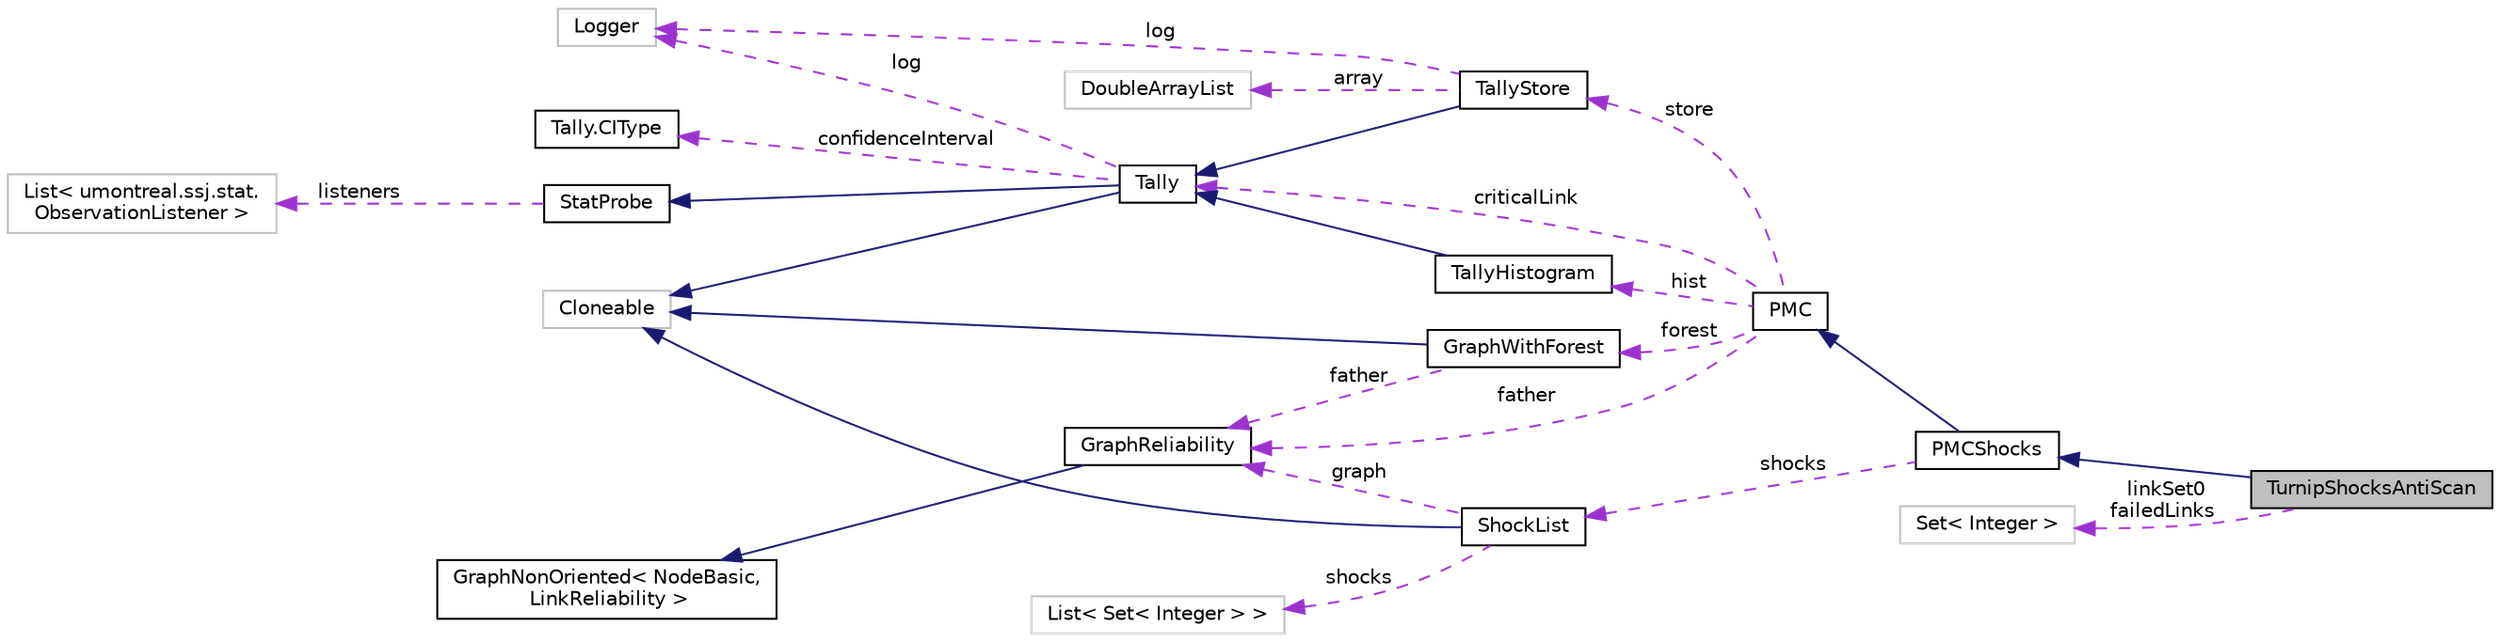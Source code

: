digraph "TurnipShocksAntiScan"
{
 // INTERACTIVE_SVG=YES
  bgcolor="transparent";
  edge [fontname="Helvetica",fontsize="10",labelfontname="Helvetica",labelfontsize="10"];
  node [fontname="Helvetica",fontsize="10",shape=record];
  rankdir="LR";
  Node4 [label="TurnipShocksAntiScan",height=0.2,width=0.4,color="black", fillcolor="grey75", style="filled", fontcolor="black"];
  Node5 -> Node4 [dir="back",color="midnightblue",fontsize="10",style="solid",fontname="Helvetica"];
  Node5 [label="PMCShocks",height=0.2,width=0.4,color="black",URL="$d1/df0/classumontreal_1_1ssj_1_1networks_1_1staticreliability_1_1PMCShocks.html",tooltip="This class implements the Permutation Monte Carlo method with shocks to estimate the reliability of a..."];
  Node6 -> Node5 [dir="back",color="midnightblue",fontsize="10",style="solid",fontname="Helvetica"];
  Node6 [label="PMC",height=0.2,width=0.4,color="black",URL="$dc/db6/classumontreal_1_1ssj_1_1networks_1_1staticreliability_1_1PMC.html",tooltip="This class implements the Permutation Monte Carlo method to estimate the reliability of a network..."];
  Node7 -> Node6 [dir="back",color="darkorchid3",fontsize="10",style="dashed",label=" forest" ,fontname="Helvetica"];
  Node7 [label="GraphWithForest",height=0.2,width=0.4,color="black",URL="$d9/dde/classumontreal_1_1ssj_1_1networks_1_1staticreliability_1_1GraphWithForest.html",tooltip="This class implements forest and trees. "];
  Node8 -> Node7 [dir="back",color="midnightblue",fontsize="10",style="solid",fontname="Helvetica"];
  Node8 [label="Cloneable",height=0.2,width=0.4,color="grey75"];
  Node9 -> Node7 [dir="back",color="darkorchid3",fontsize="10",style="dashed",label=" father" ,fontname="Helvetica"];
  Node9 [label="GraphReliability",height=0.2,width=0.4,color="black",URL="$d6/d99/classumontreal_1_1ssj_1_1networks_1_1GraphReliability.html",tooltip="This class implements a stochastic non-oriented weighted graph (a network). "];
  Node10 -> Node9 [dir="back",color="midnightblue",fontsize="10",style="solid",fontname="Helvetica"];
  Node10 [label="GraphNonOriented\< NodeBasic,\l LinkReliability \>",height=0.2,width=0.4,color="black",URL="$de/d62/classumontreal_1_1ssj_1_1networks_1_1GraphNonOriented.html"];
  Node11 -> Node6 [dir="back",color="darkorchid3",fontsize="10",style="dashed",label=" criticalLink" ,fontname="Helvetica"];
  Node11 [label="Tally",height=0.2,width=0.4,color="black",URL="$d8/d54/classumontreal_1_1ssj_1_1stat_1_1Tally.html",tooltip="A subclass of StatProbe. "];
  Node12 -> Node11 [dir="back",color="midnightblue",fontsize="10",style="solid",fontname="Helvetica"];
  Node12 [label="StatProbe",height=0.2,width=0.4,color="black",URL="$d5/d8e/classumontreal_1_1ssj_1_1stat_1_1StatProbe.html",tooltip="The objects of this class are statistical probes or collectors, which are elementary devices for coll..."];
  Node13 -> Node12 [dir="back",color="darkorchid3",fontsize="10",style="dashed",label=" listeners" ,fontname="Helvetica"];
  Node13 [label="List\< umontreal.ssj.stat.\lObservationListener \>",height=0.2,width=0.4,color="grey75"];
  Node8 -> Node11 [dir="back",color="midnightblue",fontsize="10",style="solid",fontname="Helvetica"];
  Node14 -> Node11 [dir="back",color="darkorchid3",fontsize="10",style="dashed",label=" log" ,fontname="Helvetica"];
  Node14 [label="Logger",height=0.2,width=0.4,color="grey75"];
  Node15 -> Node11 [dir="back",color="darkorchid3",fontsize="10",style="dashed",label=" confidenceInterval" ,fontname="Helvetica"];
  Node15 [label="Tally.CIType",height=0.2,width=0.4,color="black",URL="$d9/df5/enumumontreal_1_1ssj_1_1stat_1_1Tally_1_1CIType.html"];
  Node16 -> Node6 [dir="back",color="darkorchid3",fontsize="10",style="dashed",label=" store" ,fontname="Helvetica"];
  Node16 [label="TallyStore",height=0.2,width=0.4,color="black",URL="$d8/de5/classumontreal_1_1ssj_1_1stat_1_1TallyStore.html",tooltip="This class is a variant of Tally for which the individual observations are stored in a list implement..."];
  Node11 -> Node16 [dir="back",color="midnightblue",fontsize="10",style="solid",fontname="Helvetica"];
  Node17 -> Node16 [dir="back",color="darkorchid3",fontsize="10",style="dashed",label=" array" ,fontname="Helvetica"];
  Node17 [label="DoubleArrayList",height=0.2,width=0.4,color="grey75"];
  Node14 -> Node16 [dir="back",color="darkorchid3",fontsize="10",style="dashed",label=" log" ,fontname="Helvetica"];
  Node9 -> Node6 [dir="back",color="darkorchid3",fontsize="10",style="dashed",label=" father" ,fontname="Helvetica"];
  Node18 -> Node6 [dir="back",color="darkorchid3",fontsize="10",style="dashed",label=" hist" ,fontname="Helvetica"];
  Node18 [label="TallyHistogram",height=0.2,width=0.4,color="black",URL="$de/d2f/classumontreal_1_1ssj_1_1stat_1_1TallyHistogram.html",tooltip="This class extends Tally. "];
  Node11 -> Node18 [dir="back",color="midnightblue",fontsize="10",style="solid",fontname="Helvetica"];
  Node19 -> Node5 [dir="back",color="darkorchid3",fontsize="10",style="dashed",label=" shocks" ,fontname="Helvetica"];
  Node19 [label="ShockList",height=0.2,width=0.4,color="black",URL="$d2/d1e/classumontreal_1_1ssj_1_1networks_1_1staticreliability_1_1ShockList.html",tooltip="This class implements lists of shocks which make sets of links in a graph fail simultaneously. "];
  Node8 -> Node19 [dir="back",color="midnightblue",fontsize="10",style="solid",fontname="Helvetica"];
  Node20 -> Node19 [dir="back",color="darkorchid3",fontsize="10",style="dashed",label=" shocks" ,fontname="Helvetica"];
  Node20 [label="List\< Set\< Integer \> \>",height=0.2,width=0.4,color="grey75"];
  Node9 -> Node19 [dir="back",color="darkorchid3",fontsize="10",style="dashed",label=" graph" ,fontname="Helvetica"];
  Node21 -> Node4 [dir="back",color="darkorchid3",fontsize="10",style="dashed",label=" linkSet0\nfailedLinks" ,fontname="Helvetica"];
  Node21 [label="Set\< Integer \>",height=0.2,width=0.4,color="grey75"];
}
